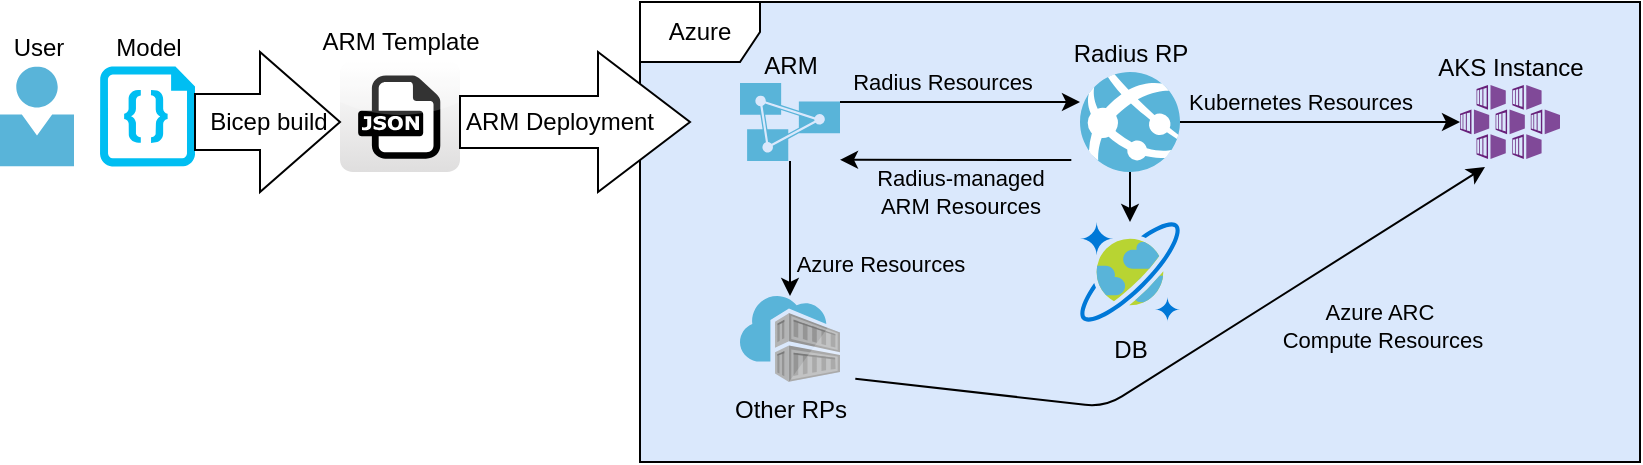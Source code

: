 <mxfile version="13.6.5">
    <diagram id="rnk5UrO5RmkAhVa2Pl3i" name="Page-1">
        <mxGraphModel dx="828" dy="532" grid="1" gridSize="10" guides="1" tooltips="1" connect="1" arrows="1" fold="1" page="1" pageScale="1" pageWidth="850" pageHeight="1100" math="0" shadow="0">
            <root>
                <mxCell id="0"/>
                <mxCell id="1" parent="0"/>
                <mxCell id="8" value="Model" style="verticalLabelPosition=top;html=1;verticalAlign=bottom;align=center;strokeColor=none;fillColor=#00BEF2;shape=mxgraph.azure.code_file;pointerEvents=1;labelPosition=center;" parent="1" vertex="1">
                    <mxGeometry x="60" y="42.2" width="47.5" height="50" as="geometry"/>
                </mxCell>
                <mxCell id="12" value="User" style="aspect=fixed;html=1;points=[];align=center;image;fontSize=12;image=img/lib/mscae/Person.svg;labelPosition=center;verticalLabelPosition=top;verticalAlign=bottom;" parent="1" vertex="1">
                    <mxGeometry x="10" y="42.2" width="37" height="50" as="geometry"/>
                </mxCell>
                <mxCell id="28" value="" style="group;labelBackgroundColor=none;labelBorderColor=none;fillColor=#dae8fc;strokeColor=#6c8ebf;" parent="1" vertex="1" connectable="0">
                    <mxGeometry x="330" y="10" width="500" height="230" as="geometry"/>
                </mxCell>
                <mxCell id="7" value="&lt;span style=&quot;&quot;&gt;Azure&lt;/span&gt;" style="shape=umlFrame;whiteSpace=wrap;html=1;labelBackgroundColor=none;container=0;backgroundOutline=0;" parent="28" vertex="1">
                    <mxGeometry width="500" height="230" as="geometry">
                        <mxRectangle width="60" height="20" as="alternateBounds"/>
                    </mxGeometry>
                </mxCell>
                <mxCell id="9" value="ARM" style="aspect=fixed;html=1;points=[];align=center;image;fontSize=12;image=img/lib/mscae/Analysis_Services.svg;labelPosition=center;verticalLabelPosition=top;verticalAlign=bottom;labelBackgroundColor=none;" parent="28" vertex="1">
                    <mxGeometry x="50" y="40.5" width="50" height="39" as="geometry"/>
                </mxCell>
                <mxCell id="10" value="AKS Instance" style="aspect=fixed;html=1;points=[];align=center;image;fontSize=12;image=img/lib/mscae/Kubernetes_Services.svg;labelPosition=center;verticalLabelPosition=top;verticalAlign=bottom;labelBackgroundColor=none;" parent="28" vertex="1">
                    <mxGeometry x="410" y="41.5" width="50" height="37" as="geometry"/>
                </mxCell>
                <mxCell id="11" value="DB" style="aspect=fixed;html=1;points=[];align=center;image;fontSize=12;image=img/lib/mscae/CosmosDB.svg;labelBackgroundColor=none;" parent="28" vertex="1">
                    <mxGeometry x="220" y="110" width="50" height="50" as="geometry"/>
                </mxCell>
                <mxCell id="25" value="" style="edgeStyle=orthogonalEdgeStyle;rounded=0;orthogonalLoop=1;jettySize=auto;html=1;" parent="28" source="13" target="11" edge="1">
                    <mxGeometry relative="1" as="geometry"/>
                </mxCell>
                <mxCell id="26" value="" style="edgeStyle=orthogonalEdgeStyle;rounded=0;orthogonalLoop=1;jettySize=auto;html=1;labelPosition=center;verticalLabelPosition=middle;align=center;verticalAlign=middle;" parent="28" source="13" target="10" edge="1">
                    <mxGeometry relative="1" as="geometry"/>
                </mxCell>
                <mxCell id="27" value="Kubernetes Resources" style="edgeLabel;html=1;align=center;verticalAlign=middle;resizable=0;points=[];labelBackgroundColor=none;" parent="26" vertex="1" connectable="0">
                    <mxGeometry x="-0.333" y="-3" relative="1" as="geometry">
                        <mxPoint x="13" y="-13" as="offset"/>
                    </mxGeometry>
                </mxCell>
                <mxCell id="13" value="Radius RP" style="aspect=fixed;html=1;points=[];align=center;image;fontSize=12;image=img/lib/mscae/App_Services.svg;labelPosition=center;verticalLabelPosition=top;verticalAlign=bottom;labelBackgroundColor=none;" parent="28" vertex="1">
                    <mxGeometry x="220" y="35" width="50" height="50" as="geometry"/>
                </mxCell>
                <mxCell id="23" value="" style="edgeStyle=orthogonalEdgeStyle;rounded=0;orthogonalLoop=1;jettySize=auto;html=1;labelBackgroundColor=none;" parent="28" source="9" target="13" edge="1">
                    <mxGeometry relative="1" as="geometry">
                        <Array as="points">
                            <mxPoint x="150" y="50"/>
                            <mxPoint x="150" y="50"/>
                        </Array>
                    </mxGeometry>
                </mxCell>
                <mxCell id="24" value="Radius Resources" style="edgeLabel;html=1;align=center;verticalAlign=middle;resizable=0;points=[];labelBackgroundColor=none;" parent="23" vertex="1" connectable="0">
                    <mxGeometry x="-0.295" y="1" relative="1" as="geometry">
                        <mxPoint x="8" y="-9" as="offset"/>
                    </mxGeometry>
                </mxCell>
                <mxCell id="15" value="Other RPs" style="aspect=fixed;html=1;points=[];align=center;image;fontSize=12;image=img/lib/mscae/Container_Registries.svg;labelBackgroundColor=none;" parent="28" vertex="1">
                    <mxGeometry x="50" y="147" width="50" height="43" as="geometry"/>
                </mxCell>
                <mxCell id="21" value="" style="edgeStyle=orthogonalEdgeStyle;rounded=0;orthogonalLoop=1;jettySize=auto;html=1;" parent="28" source="9" target="15" edge="1">
                    <mxGeometry relative="1" as="geometry"/>
                </mxCell>
                <mxCell id="22" value="Azure Resources" style="edgeLabel;html=1;align=center;verticalAlign=middle;resizable=0;points=[];labelBackgroundColor=none;" parent="21" vertex="1" connectable="0">
                    <mxGeometry x="-0.096" y="1" relative="1" as="geometry">
                        <mxPoint x="44" y="20.5" as="offset"/>
                    </mxGeometry>
                </mxCell>
                <mxCell id="35" value="" style="endArrow=classic;html=1;exitX=-0.087;exitY=0.88;exitDx=0;exitDy=0;exitPerimeter=0;entryX=0.2;entryY=0.343;entryDx=0;entryDy=0;entryPerimeter=0;labelBackgroundColor=none;" edge="1" parent="28" source="13" target="7">
                    <mxGeometry width="50" height="50" relative="1" as="geometry">
                        <mxPoint x="40" y="100" as="sourcePoint"/>
                        <mxPoint x="90" y="50" as="targetPoint"/>
                    </mxGeometry>
                </mxCell>
                <mxCell id="36" value="Radius-managed &lt;br&gt;ARM Resources" style="edgeLabel;html=1;align=center;verticalAlign=middle;resizable=0;points=[];labelBackgroundColor=none;" vertex="1" connectable="0" parent="35">
                    <mxGeometry x="0.608" relative="1" as="geometry">
                        <mxPoint x="37.35" y="16.09" as="offset"/>
                    </mxGeometry>
                </mxCell>
                <mxCell id="29" value="ARM Template" style="dashed=0;outlineConnect=0;html=1;align=center;labelPosition=center;verticalLabelPosition=top;verticalAlign=bottom;shape=mxgraph.webicons.json;gradientColor=#DFDEDE;labelBackgroundColor=none;" parent="1" vertex="1">
                    <mxGeometry x="180" y="39.4" width="60" height="55.6" as="geometry"/>
                </mxCell>
                <mxCell id="30" value="" style="html=1;shadow=0;dashed=0;align=center;verticalAlign=middle;shape=mxgraph.arrows2.arrow;dy=0.63;dx=46;direction=north;notch=0;labelBackgroundColor=none;gradientColor=none;rotation=90;" parent="1" vertex="1">
                    <mxGeometry x="262.5" y="12.5" width="70" height="115" as="geometry"/>
                </mxCell>
                <mxCell id="31" value="ARM Deployment" style="text;html=1;strokeColor=none;fillColor=none;align=center;verticalAlign=middle;whiteSpace=wrap;rounded=0;labelBackgroundColor=none;" parent="1" vertex="1">
                    <mxGeometry x="240" y="60" width="100" height="20" as="geometry"/>
                </mxCell>
                <mxCell id="32" value="Bicep build" style="html=1;shadow=0;dashed=0;align=center;verticalAlign=middle;shape=mxgraph.arrows2.arrow;dy=0.6;dx=40;notch=0;labelBackgroundColor=none;gradientColor=none;" parent="1" vertex="1">
                    <mxGeometry x="107.5" y="35" width="72.5" height="70" as="geometry"/>
                </mxCell>
                <mxCell id="37" value="" style="endArrow=classic;html=1;exitX=1.103;exitY=0.903;exitDx=0;exitDy=0;exitPerimeter=0;entryX=0.84;entryY=0.348;entryDx=0;entryDy=0;entryPerimeter=0;" edge="1" parent="1">
                    <mxGeometry width="50" height="50" relative="1" as="geometry">
                        <mxPoint x="437.65" y="198.329" as="sourcePoint"/>
                        <mxPoint x="752.5" y="92.54" as="targetPoint"/>
                        <Array as="points">
                            <mxPoint x="562.5" y="212.5"/>
                        </Array>
                    </mxGeometry>
                </mxCell>
                <mxCell id="38" value="Azure ARC&amp;nbsp;&lt;br&gt;Compute Resources" style="edgeLabel;html=1;align=center;verticalAlign=middle;resizable=0;points=[];labelBackgroundColor=none;" vertex="1" connectable="0" parent="37">
                    <mxGeometry x="0.343" y="-3" relative="1" as="geometry">
                        <mxPoint x="43.44" y="15.84" as="offset"/>
                    </mxGeometry>
                </mxCell>
            </root>
        </mxGraphModel>
    </diagram>
</mxfile>